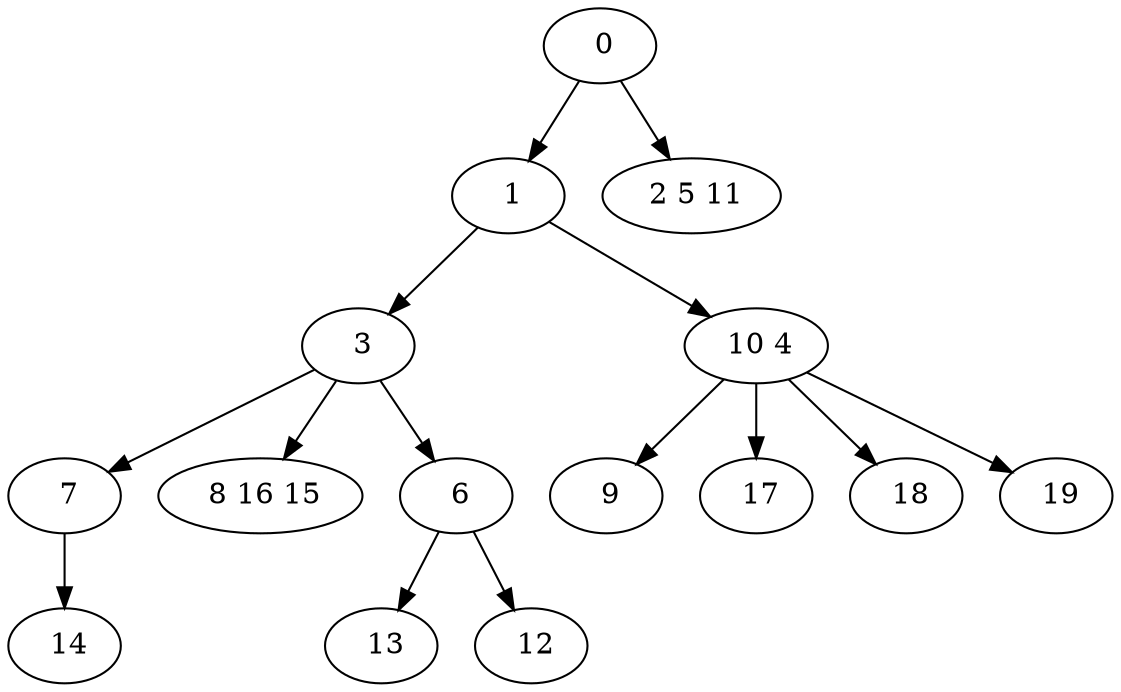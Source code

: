 digraph mytree {
" 0" -> " 1";
" 0" -> " 2 5 11";
" 1" -> " 3";
" 1" -> " 10 4";
" 2 5 11";
" 3" -> " 7";
" 3" -> " 8 16 15";
" 3" -> " 6";
" 10 4" -> " 9";
" 10 4" -> " 17";
" 10 4" -> " 18";
" 10 4" -> " 19";
" 7" -> " 14";
" 8 16 15";
" 13";
" 6" -> " 13";
" 6" -> " 12";
" 14";
" 12";
" 9";
" 17";
" 18";
" 19";
}
